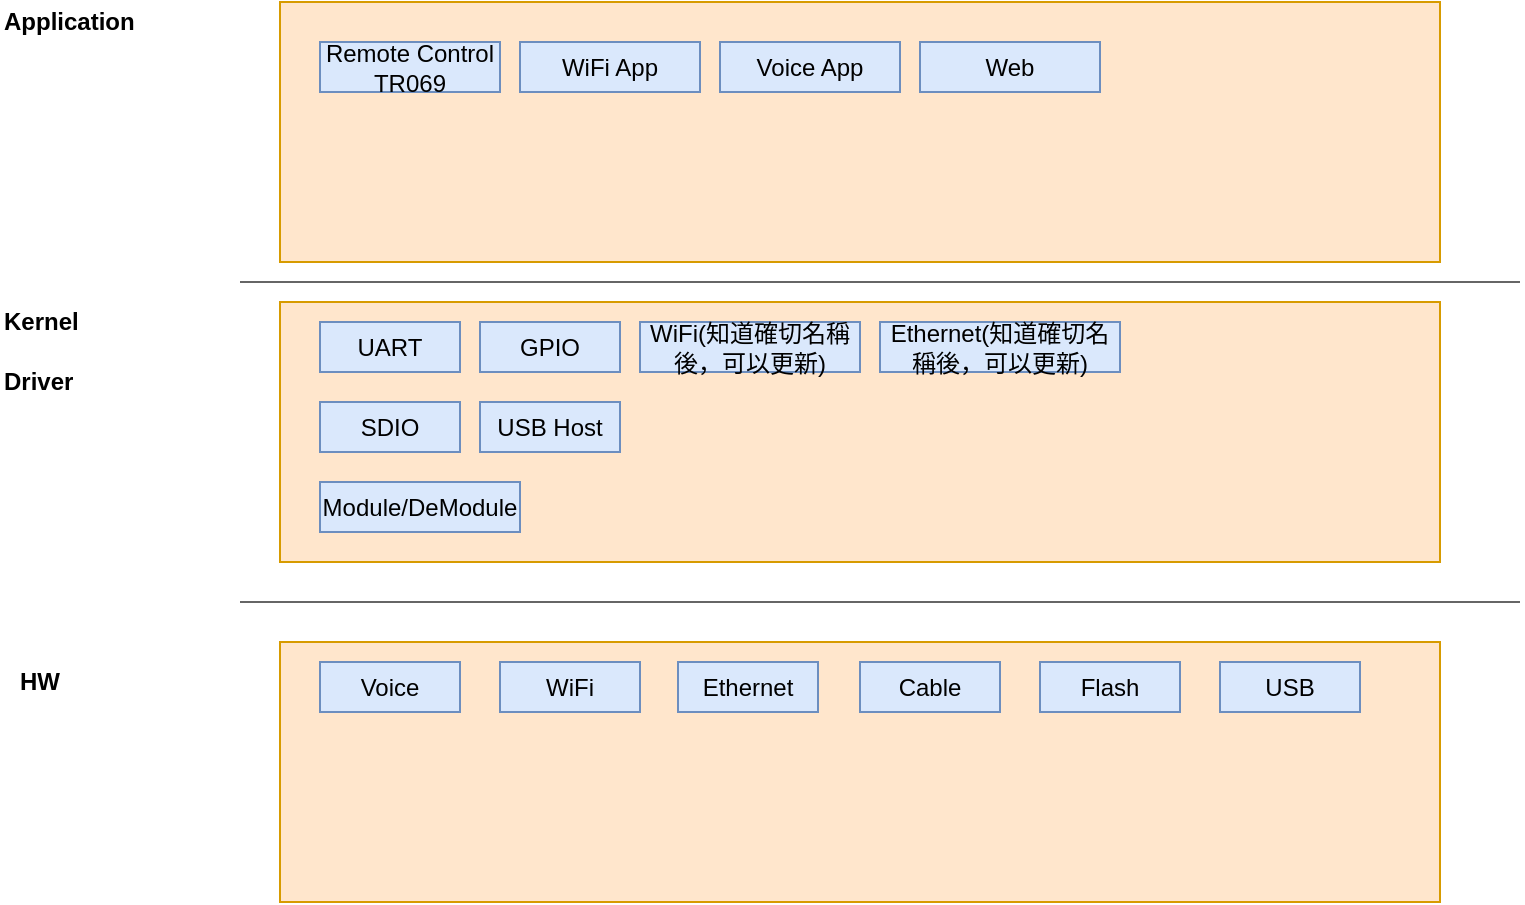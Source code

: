 <mxfile version="12.9.0" type="github" pages="5">
  <diagram id="UQheDdFjQVmvpRW-mmIJ" name="Framework">
    <mxGraphModel dx="1038" dy="1676" grid="1" gridSize="10" guides="1" tooltips="1" connect="1" arrows="1" fold="1" page="1" pageScale="1" pageWidth="827" pageHeight="1169" math="0" shadow="0">
      <root>
        <mxCell id="0" />
        <mxCell id="1" parent="0" />
        <mxCell id="VxZKb3EYhIGphUSGBAon-2" value="Driver" style="text;html=1;strokeColor=none;fillColor=none;align=left;verticalAlign=middle;whiteSpace=wrap;rounded=0;fontStyle=1" parent="1" vertex="1">
          <mxGeometry x="40" y="80" width="40" height="20" as="geometry" />
        </mxCell>
        <mxCell id="VxZKb3EYhIGphUSGBAon-4" value="" style="rounded=0;whiteSpace=wrap;html=1;fillColor=#ffe6cc;strokeColor=#d79b00;" parent="1" vertex="1">
          <mxGeometry x="180" y="50" width="580" height="130" as="geometry" />
        </mxCell>
        <mxCell id="VxZKb3EYhIGphUSGBAon-6" value="" style="endArrow=none;html=1;fillColor=#f5f5f5;strokeColor=#666666;" parent="1" edge="1">
          <mxGeometry width="50" height="50" relative="1" as="geometry">
            <mxPoint x="160" y="40" as="sourcePoint" />
            <mxPoint x="800" y="40" as="targetPoint" />
          </mxGeometry>
        </mxCell>
        <mxCell id="VxZKb3EYhIGphUSGBAon-7" value="" style="rounded=0;whiteSpace=wrap;html=1;fillColor=#ffe6cc;strokeColor=#d79b00;" parent="1" vertex="1">
          <mxGeometry x="180" y="-100" width="580" height="130" as="geometry" />
        </mxCell>
        <mxCell id="VxZKb3EYhIGphUSGBAon-9" value="Kernel" style="text;html=1;strokeColor=none;fillColor=none;align=left;verticalAlign=middle;whiteSpace=wrap;rounded=0;fontStyle=1" parent="1" vertex="1">
          <mxGeometry x="40" y="50" width="40" height="20" as="geometry" />
        </mxCell>
        <mxCell id="VxZKb3EYhIGphUSGBAon-12" value="Application" style="text;html=1;strokeColor=none;fillColor=none;align=left;verticalAlign=middle;whiteSpace=wrap;rounded=0;fontStyle=1" parent="1" vertex="1">
          <mxGeometry x="40" y="-100" width="90" height="20" as="geometry" />
        </mxCell>
        <mxCell id="VxZKb3EYhIGphUSGBAon-20" value="" style="endArrow=none;html=1;fillColor=#f5f5f5;strokeColor=#666666;" parent="1" edge="1">
          <mxGeometry width="50" height="50" relative="1" as="geometry">
            <mxPoint x="160" y="200" as="sourcePoint" />
            <mxPoint x="800" y="200" as="targetPoint" />
          </mxGeometry>
        </mxCell>
        <mxCell id="VxZKb3EYhIGphUSGBAon-22" value="Remote Control&lt;br&gt;TR069" style="rounded=0;whiteSpace=wrap;html=1;fillColor=#dae8fc;strokeColor=#6c8ebf;" parent="1" vertex="1">
          <mxGeometry x="200" y="-80" width="90" height="25" as="geometry" />
        </mxCell>
        <mxCell id="VxZKb3EYhIGphUSGBAon-23" value="WiFi App" style="rounded=0;whiteSpace=wrap;html=1;fillColor=#dae8fc;strokeColor=#6c8ebf;" parent="1" vertex="1">
          <mxGeometry x="300" y="-80" width="90" height="25" as="geometry" />
        </mxCell>
        <mxCell id="VxZKb3EYhIGphUSGBAon-24" value="Voice App" style="rounded=0;whiteSpace=wrap;html=1;fillColor=#dae8fc;strokeColor=#6c8ebf;" parent="1" vertex="1">
          <mxGeometry x="400" y="-80" width="90" height="25" as="geometry" />
        </mxCell>
        <mxCell id="VxZKb3EYhIGphUSGBAon-26" value="HW" style="text;html=1;strokeColor=none;fillColor=none;align=center;verticalAlign=middle;whiteSpace=wrap;rounded=0;fontStyle=1" parent="1" vertex="1">
          <mxGeometry x="40" y="230" width="40" height="20" as="geometry" />
        </mxCell>
        <mxCell id="VxZKb3EYhIGphUSGBAon-27" value="" style="rounded=0;whiteSpace=wrap;html=1;fillColor=#ffe6cc;strokeColor=#d79b00;" parent="1" vertex="1">
          <mxGeometry x="180" y="220" width="580" height="130" as="geometry" />
        </mxCell>
        <mxCell id="VxZKb3EYhIGphUSGBAon-15" value="Voice" style="rounded=0;whiteSpace=wrap;html=1;fillColor=#dae8fc;strokeColor=#6c8ebf;" parent="1" vertex="1">
          <mxGeometry x="200" y="230" width="70" height="25" as="geometry" />
        </mxCell>
        <mxCell id="VxZKb3EYhIGphUSGBAon-16" value="WiFi" style="rounded=0;whiteSpace=wrap;html=1;fillColor=#dae8fc;strokeColor=#6c8ebf;" parent="1" vertex="1">
          <mxGeometry x="290" y="230" width="70" height="25" as="geometry" />
        </mxCell>
        <mxCell id="VxZKb3EYhIGphUSGBAon-17" value="Ethernet" style="rounded=0;whiteSpace=wrap;html=1;fillColor=#dae8fc;strokeColor=#6c8ebf;" parent="1" vertex="1">
          <mxGeometry x="379" y="230" width="70" height="25" as="geometry" />
        </mxCell>
        <mxCell id="VxZKb3EYhIGphUSGBAon-18" value="Cable" style="rounded=0;whiteSpace=wrap;html=1;fillColor=#dae8fc;strokeColor=#6c8ebf;" parent="1" vertex="1">
          <mxGeometry x="470" y="230" width="70" height="25" as="geometry" />
        </mxCell>
        <mxCell id="VxZKb3EYhIGphUSGBAon-21" value="Flash" style="rounded=0;whiteSpace=wrap;html=1;fillColor=#dae8fc;strokeColor=#6c8ebf;" parent="1" vertex="1">
          <mxGeometry x="560" y="230" width="70" height="25" as="geometry" />
        </mxCell>
        <mxCell id="VxZKb3EYhIGphUSGBAon-28" value="Web" style="rounded=0;whiteSpace=wrap;html=1;fillColor=#dae8fc;strokeColor=#6c8ebf;" parent="1" vertex="1">
          <mxGeometry x="500" y="-80" width="90" height="25" as="geometry" />
        </mxCell>
        <mxCell id="iJRRXA_XovErArp0UVYC-1" value="UART" style="rounded=0;whiteSpace=wrap;html=1;fillColor=#dae8fc;strokeColor=#6c8ebf;" vertex="1" parent="1">
          <mxGeometry x="200" y="60" width="70" height="25" as="geometry" />
        </mxCell>
        <mxCell id="iJRRXA_XovErArp0UVYC-2" value="GPIO" style="rounded=0;whiteSpace=wrap;html=1;fillColor=#dae8fc;strokeColor=#6c8ebf;" vertex="1" parent="1">
          <mxGeometry x="280" y="60" width="70" height="25" as="geometry" />
        </mxCell>
        <mxCell id="iJRRXA_XovErArp0UVYC-3" value="WiFi(知道確切名稱後，可以更新)" style="rounded=0;whiteSpace=wrap;html=1;fillColor=#dae8fc;strokeColor=#6c8ebf;" vertex="1" parent="1">
          <mxGeometry x="360" y="60" width="110" height="25" as="geometry" />
        </mxCell>
        <mxCell id="iJRRXA_XovErArp0UVYC-4" value="Ethernet(知道確切名稱後，可以更新)" style="rounded=0;whiteSpace=wrap;html=1;fillColor=#dae8fc;strokeColor=#6c8ebf;" vertex="1" parent="1">
          <mxGeometry x="480" y="60" width="120" height="25" as="geometry" />
        </mxCell>
        <mxCell id="iJRRXA_XovErArp0UVYC-5" value="Module/DeModule" style="rounded=0;whiteSpace=wrap;html=1;fillColor=#dae8fc;strokeColor=#6c8ebf;" vertex="1" parent="1">
          <mxGeometry x="200" y="140" width="100" height="25" as="geometry" />
        </mxCell>
        <mxCell id="iJRRXA_XovErArp0UVYC-6" value="SDIO" style="rounded=0;whiteSpace=wrap;html=1;fillColor=#dae8fc;strokeColor=#6c8ebf;" vertex="1" parent="1">
          <mxGeometry x="200" y="100" width="70" height="25" as="geometry" />
        </mxCell>
        <mxCell id="n_ml9-bI1uiPqkIEKY3G-2" value="USB Host" style="rounded=0;whiteSpace=wrap;html=1;fillColor=#dae8fc;strokeColor=#6c8ebf;" vertex="1" parent="1">
          <mxGeometry x="280" y="100" width="70" height="25" as="geometry" />
        </mxCell>
        <mxCell id="n_ml9-bI1uiPqkIEKY3G-3" value="USB" style="rounded=0;whiteSpace=wrap;html=1;fillColor=#dae8fc;strokeColor=#6c8ebf;" vertex="1" parent="1">
          <mxGeometry x="650" y="230" width="70" height="25" as="geometry" />
        </mxCell>
      </root>
    </mxGraphModel>
  </diagram>
  <diagram id="XTYNa7rpjGCLvvxKtmk3" name="Web">
    <mxGraphModel dx="1038" dy="507" grid="1" gridSize="10" guides="1" tooltips="1" connect="1" arrows="1" fold="1" page="1" pageScale="1" pageWidth="827" pageHeight="1169" math="0" shadow="0">
      <root>
        <mxCell id="kaQwDFXsdYfjXspDSoc7-0" />
        <mxCell id="kaQwDFXsdYfjXspDSoc7-1" parent="kaQwDFXsdYfjXspDSoc7-0" />
        <mxCell id="joYu7mYxYKOx_fcbsIzj-0" value="Account" style="rounded=0;whiteSpace=wrap;html=1;align=left;" parent="kaQwDFXsdYfjXspDSoc7-1" vertex="1">
          <mxGeometry x="80" y="80" width="90" height="20" as="geometry" />
        </mxCell>
        <mxCell id="joYu7mYxYKOx_fcbsIzj-1" value="WiFi" style="rounded=0;whiteSpace=wrap;html=1;align=left;" parent="kaQwDFXsdYfjXspDSoc7-1" vertex="1">
          <mxGeometry x="80" y="200" width="90" height="20" as="geometry" />
        </mxCell>
        <mxCell id="joYu7mYxYKOx_fcbsIzj-2" value="Voice" style="rounded=0;whiteSpace=wrap;html=1;align=left;" parent="kaQwDFXsdYfjXspDSoc7-1" vertex="1">
          <mxGeometry x="80" y="360" width="90" height="20" as="geometry" />
        </mxCell>
        <mxCell id="joYu7mYxYKOx_fcbsIzj-3" value="Network" style="rounded=0;whiteSpace=wrap;html=1;align=left;" parent="kaQwDFXsdYfjXspDSoc7-1" vertex="1">
          <mxGeometry x="80" y="400" width="90" height="20" as="geometry" />
        </mxCell>
        <mxCell id="joYu7mYxYKOx_fcbsIzj-6" value="Information" style="rounded=0;whiteSpace=wrap;html=1;align=left;" parent="kaQwDFXsdYfjXspDSoc7-1" vertex="1">
          <mxGeometry x="80" y="440" width="90" height="20" as="geometry" />
        </mxCell>
        <mxCell id="joYu7mYxYKOx_fcbsIzj-7" value="1. 修改使用者帳號，密碼" style="rounded=0;whiteSpace=wrap;html=1;align=left;" parent="kaQwDFXsdYfjXspDSoc7-1" vertex="1">
          <mxGeometry x="240" y="80" width="160" height="20" as="geometry" />
        </mxCell>
        <mxCell id="joYu7mYxYKOx_fcbsIzj-8" value="1. 2.4G, 5G設定&lt;br&gt;2. 認證(authehtication)與加密方式(Encryption)" style="rounded=0;whiteSpace=wrap;html=1;align=left;" parent="kaQwDFXsdYfjXspDSoc7-1" vertex="1">
          <mxGeometry x="240" y="200" width="160" height="60" as="geometry" />
        </mxCell>
      </root>
    </mxGraphModel>
  </diagram>
  <diagram id="4Ggd6OlQRyWMeFNF29o2" name="VOIP framework">
    <mxGraphModel dx="1038" dy="507" grid="1" gridSize="10" guides="1" tooltips="1" connect="1" arrows="1" fold="1" page="1" pageScale="1" pageWidth="827" pageHeight="1169" math="0" shadow="0">
      <root>
        <mxCell id="ZThPEpqmppMqkj8XdKDA-0" />
        <mxCell id="ZThPEpqmppMqkj8XdKDA-1" parent="ZThPEpqmppMqkj8XdKDA-0" />
        <mxCell id="FeCbaE3K-6zWN5tEQn1_-3" value="SIP Proxy Router" style="shape=mxgraph.cisco.servers.sip_proxy_server;html=1;pointerEvents=1;dashed=0;fillColor=#036897;strokeColor=#ffffff;strokeWidth=2;verticalLabelPosition=bottom;verticalAlign=top;align=center;outlineConnect=0;" vertex="1" parent="ZThPEpqmppMqkj8XdKDA-1">
          <mxGeometry x="330" y="670" width="45" height="70" as="geometry" />
        </mxCell>
        <mxCell id="FeCbaE3K-6zWN5tEQn1_-4" value="Voice Serivices" style="shape=mxgraph.cisco.servers.voice_commserver;html=1;pointerEvents=1;dashed=0;fillColor=#036897;strokeColor=#ffffff;strokeWidth=2;verticalLabelPosition=bottom;verticalAlign=top;align=center;outlineConnect=0;" vertex="1" parent="ZThPEpqmppMqkj8XdKDA-1">
          <mxGeometry x="450" y="450" width="54" height="56" as="geometry" />
        </mxCell>
        <mxCell id="FeCbaE3K-6zWN5tEQn1_-5" value="Cable Modem" style="shape=mxgraph.cisco.modems_and_phones.cable_modem;html=1;pointerEvents=1;dashed=0;fillColor=#036897;strokeColor=#ffffff;strokeWidth=2;verticalLabelPosition=bottom;verticalAlign=top;align=center;outlineConnect=0;" vertex="1" parent="ZThPEpqmppMqkj8XdKDA-1">
          <mxGeometry x="234" y="790" width="74" height="35" as="geometry" />
        </mxCell>
        <mxCell id="FeCbaE3K-6zWN5tEQn1_-6" value="SIP Proxy Router" style="shape=mxgraph.cisco.servers.sip_proxy_server;html=1;pointerEvents=1;dashed=0;fillColor=#036897;strokeColor=#ffffff;strokeWidth=2;verticalLabelPosition=bottom;verticalAlign=top;align=center;outlineConnect=0;" vertex="1" parent="ZThPEpqmppMqkj8XdKDA-1">
          <mxGeometry x="560" y="680" width="45" height="70" as="geometry" />
        </mxCell>
        <mxCell id="FeCbaE3K-6zWN5tEQn1_-7" value="Cable Modem" style="shape=mxgraph.cisco.modems_and_phones.cable_modem;html=1;pointerEvents=1;dashed=0;fillColor=#036897;strokeColor=#ffffff;strokeWidth=2;verticalLabelPosition=bottom;verticalAlign=top;align=center;outlineConnect=0;" vertex="1" parent="ZThPEpqmppMqkj8XdKDA-1">
          <mxGeometry x="660" y="800" width="74" height="35" as="geometry" />
        </mxCell>
        <mxCell id="FeCbaE3K-6zWN5tEQn1_-8" value="" style="shape=mxgraph.cisco.people.standing_man;html=1;pointerEvents=1;dashed=0;fillColor=#036897;strokeColor=#ffffff;strokeWidth=2;verticalLabelPosition=bottom;verticalAlign=top;align=center;outlineConnect=0;" vertex="1" parent="ZThPEpqmppMqkj8XdKDA-1">
          <mxGeometry x="260" y="930" width="22" height="62" as="geometry" />
        </mxCell>
        <mxCell id="FeCbaE3K-6zWN5tEQn1_-9" value="" style="shape=mxgraph.cisco.people.standing_woman;html=1;pointerEvents=1;dashed=0;fillColor=#036897;strokeColor=#ffffff;strokeWidth=2;verticalLabelPosition=bottom;verticalAlign=top;align=center;outlineConnect=0;" vertex="1" parent="ZThPEpqmppMqkj8XdKDA-1">
          <mxGeometry x="860" y="790" width="22" height="62" as="geometry" />
        </mxCell>
        <mxCell id="FeCbaE3K-6zWN5tEQn1_-10" value="" style="shape=mxgraph.cisco.storage.cloud;html=1;pointerEvents=1;dashed=0;fillColor=#036897;strokeColor=#ffffff;strokeWidth=2;verticalLabelPosition=bottom;verticalAlign=top;align=center;outlineConnect=0;" vertex="1" parent="ZThPEpqmppMqkj8XdKDA-1">
          <mxGeometry x="384" y="550" width="186" height="106" as="geometry" />
        </mxCell>
        <mxCell id="FeCbaE3K-6zWN5tEQn1_-14" value="" style="edgeStyle=elbowEdgeStyle;elbow=vertical;endArrow=classic;html=1;fillColor=#ffe6cc;strokeColor=#d79b00;" edge="1" parent="ZThPEpqmppMqkj8XdKDA-1">
          <mxGeometry width="50" height="50" relative="1" as="geometry">
            <mxPoint x="270" y="880" as="sourcePoint" />
            <mxPoint x="460" y="530" as="targetPoint" />
          </mxGeometry>
        </mxCell>
        <mxCell id="FeCbaE3K-6zWN5tEQn1_-16" value="" style="edgeStyle=elbowEdgeStyle;elbow=horizontal;endArrow=classic;html=1;fillColor=#d5e8d4;strokeColor=#82b366;" edge="1" parent="ZThPEpqmppMqkj8XdKDA-1">
          <mxGeometry width="50" height="50" relative="1" as="geometry">
            <mxPoint x="490" y="540" as="sourcePoint" />
            <mxPoint x="760" y="820" as="targetPoint" />
            <Array as="points">
              <mxPoint x="590" y="750" />
            </Array>
          </mxGeometry>
        </mxCell>
        <mxCell id="FeCbaE3K-6zWN5tEQn1_-18" value="" style="shape=mxgraph.cisco.misc.octel;html=1;pointerEvents=1;dashed=0;fillColor=#036897;strokeColor=#ffffff;strokeWidth=2;verticalLabelPosition=bottom;verticalAlign=top;align=center;outlineConnect=0;" vertex="1" parent="ZThPEpqmppMqkj8XdKDA-1">
          <mxGeometry x="780" y="802" width="40" height="33" as="geometry" />
        </mxCell>
        <mxCell id="FeCbaE3K-6zWN5tEQn1_-19" value="" style="shape=mxgraph.cisco.misc.octel;html=1;pointerEvents=1;dashed=0;fillColor=#036897;strokeColor=#ffffff;strokeWidth=2;verticalLabelPosition=bottom;verticalAlign=top;align=center;outlineConnect=0;" vertex="1" parent="ZThPEpqmppMqkj8XdKDA-1">
          <mxGeometry x="251" y="880" width="40" height="33" as="geometry" />
        </mxCell>
      </root>
    </mxGraphModel>
  </diagram>
  <diagram id="KA7JSQxPYtyfImARU4g8" name="WiFi">
    <mxGraphModel dx="971" dy="507" grid="1" gridSize="10" guides="1" tooltips="1" connect="1" arrows="1" fold="1" page="1" pageScale="1" pageWidth="827" pageHeight="1169" math="0" shadow="0">
      <root>
        <mxCell id="n07XWbQnjY6E23D5yPqP-0" />
        <mxCell id="n07XWbQnjY6E23D5yPqP-1" parent="n07XWbQnjY6E23D5yPqP-0" />
        <mxCell id="Aen_zQsZCKShlwSZs_TT-3" style="edgeStyle=orthogonalEdgeStyle;rounded=0;orthogonalLoop=1;jettySize=auto;html=1;exitX=1;exitY=0.45;exitDx=0;exitDy=0;exitPerimeter=0;entryX=0.5;entryY=0;entryDx=0;entryDy=0;entryPerimeter=0;" edge="1" parent="n07XWbQnjY6E23D5yPqP-1" source="YMumrQRO7AosfMxtKtFv-1" target="Aen_zQsZCKShlwSZs_TT-2">
          <mxGeometry relative="1" as="geometry" />
        </mxCell>
        <mxCell id="YMumrQRO7AosfMxtKtFv-1" value="" style="shape=mxgraph.cisco.modems_and_phones.cable_modem;html=1;pointerEvents=1;dashed=0;fillColor=#036897;strokeColor=#ffffff;strokeWidth=2;verticalLabelPosition=bottom;verticalAlign=top;align=center;outlineConnect=0;" vertex="1" parent="n07XWbQnjY6E23D5yPqP-1">
          <mxGeometry x="418.35" y="380" width="74" height="35" as="geometry" />
        </mxCell>
        <mxCell id="YMumrQRO7AosfMxtKtFv-2" value="" style="shape=mxgraph.cisco.people.androgenous_person;html=1;pointerEvents=1;dashed=0;fillColor=#036897;strokeColor=#ffffff;strokeWidth=2;verticalLabelPosition=bottom;verticalAlign=top;align=center;outlineConnect=0;" vertex="1" parent="n07XWbQnjY6E23D5yPqP-1">
          <mxGeometry x="540" y="100" width="69" height="82" as="geometry" />
        </mxCell>
        <mxCell id="YMumrQRO7AosfMxtKtFv-3" value="" style="shape=mxgraph.cisco.people.mac_woman;html=1;pointerEvents=1;dashed=0;fillColor=#036897;strokeColor=#ffffff;strokeWidth=2;verticalLabelPosition=bottom;verticalAlign=top;align=center;outlineConnect=0;" vertex="1" parent="n07XWbQnjY6E23D5yPqP-1">
          <mxGeometry x="421.85" y="180" width="67" height="107" as="geometry" />
        </mxCell>
        <mxCell id="YMumrQRO7AosfMxtKtFv-6" value="" style="html=1;verticalLabelPosition=bottom;align=center;labelBackgroundColor=#ffffff;verticalAlign=top;strokeWidth=2;strokeColor=#0080F0;shadow=0;dashed=0;shape=mxgraph.ios7.icons.wifi;pointerEvents=1" vertex="1" parent="n07XWbQnjY6E23D5yPqP-1">
          <mxGeometry x="440.5" y="330" width="29.7" height="21" as="geometry" />
        </mxCell>
        <mxCell id="YMumrQRO7AosfMxtKtFv-7" value="2.4G" style="text;html=1;strokeColor=none;fillColor=none;align=center;verticalAlign=middle;whiteSpace=wrap;rounded=0;" vertex="1" parent="n07XWbQnjY6E23D5yPqP-1">
          <mxGeometry x="400.5" y="351" width="40" height="20" as="geometry" />
        </mxCell>
        <mxCell id="YMumrQRO7AosfMxtKtFv-8" value="5G" style="text;html=1;strokeColor=none;fillColor=none;align=center;verticalAlign=middle;whiteSpace=wrap;rounded=0;" vertex="1" parent="n07XWbQnjY6E23D5yPqP-1">
          <mxGeometry x="470.2" y="351" width="40" height="20" as="geometry" />
        </mxCell>
        <mxCell id="YMumrQRO7AosfMxtKtFv-9" value="" style="points=[];aspect=fixed;html=1;align=center;shadow=0;dashed=0;image;image=img/lib/allied_telesis/computer_and_terminals/Smartphone.svg;" vertex="1" parent="n07XWbQnjY6E23D5yPqP-1">
          <mxGeometry x="360" y="110" width="19.8" height="43.2" as="geometry" />
        </mxCell>
        <mxCell id="YMumrQRO7AosfMxtKtFv-10" value="" style="shape=mxgraph.signs.people.man_1;html=1;fillColor=#000000;strokeColor=none;verticalLabelPosition=bottom;verticalAlign=top;align=center;" vertex="1" parent="n07XWbQnjY6E23D5yPqP-1">
          <mxGeometry x="310" y="120" width="37" height="98" as="geometry" />
        </mxCell>
        <mxCell id="YMumrQRO7AosfMxtKtFv-12" value="&lt;h1&gt;1. Open System&lt;/h1&gt;&lt;p&gt;Detail information.&lt;/p&gt;" style="text;html=1;strokeColor=none;fillColor=none;spacing=5;spacingTop=-20;whiteSpace=wrap;overflow=hidden;rounded=0;" vertex="1" parent="n07XWbQnjY6E23D5yPqP-1">
          <mxGeometry x="40" y="520" width="190" height="120" as="geometry" />
        </mxCell>
        <mxCell id="YMumrQRO7AosfMxtKtFv-13" value="&lt;h1&gt;2. WEP&lt;/h1&gt;&lt;p&gt;Wired Equivalent Privacy&lt;/p&gt;" style="text;html=1;strokeColor=none;fillColor=none;spacing=5;spacingTop=-20;whiteSpace=wrap;overflow=hidden;rounded=0;" vertex="1" parent="n07XWbQnjY6E23D5yPqP-1">
          <mxGeometry x="280.2" y="520" width="190" height="120" as="geometry" />
        </mxCell>
        <mxCell id="YMumrQRO7AosfMxtKtFv-14" value="&lt;h1&gt;3. WPA/WPA2&lt;/h1&gt;&lt;p&gt;Wi-Fi Protected Access&lt;/p&gt;&lt;p&gt;Wi-Fi Protected Access Advanced&lt;/p&gt;&lt;p&gt;搭配Radius Server&lt;/p&gt;" style="text;html=1;strokeColor=none;fillColor=none;spacing=5;spacingTop=-20;whiteSpace=wrap;overflow=hidden;rounded=0;" vertex="1" parent="n07XWbQnjY6E23D5yPqP-1">
          <mxGeometry x="479.5" y="520" width="230.5" height="120" as="geometry" />
        </mxCell>
        <mxCell id="YMumrQRO7AosfMxtKtFv-15" value="&lt;h1&gt;4. WPA-PSK/WPA2-PSK&lt;/h1&gt;&lt;p&gt;TKIP:&amp;nbsp;Temporal Key Integrity Protocol（臨時密鑰完整性協議），這是一種舊的加密標準&lt;/p&gt;&lt;p&gt;AES:&amp;nbsp;Advanced Encryption Standard（高級加密標準），安全性比 TKIP 好&lt;/p&gt;" style="text;html=1;strokeColor=none;fillColor=none;spacing=5;spacingTop=-20;whiteSpace=wrap;overflow=hidden;rounded=0;" vertex="1" parent="n07XWbQnjY6E23D5yPqP-1">
          <mxGeometry x="760" y="520" width="350" height="120" as="geometry" />
        </mxCell>
        <mxCell id="Aen_zQsZCKShlwSZs_TT-2" value="Radius Server" style="shape=mxgraph.cisco.servers.fileserver;html=1;pointerEvents=1;dashed=0;fillColor=#036897;strokeColor=#ffffff;strokeWidth=2;verticalLabelPosition=bottom;verticalAlign=top;align=center;outlineConnect=0;" vertex="1" parent="n07XWbQnjY6E23D5yPqP-1">
          <mxGeometry x="740" y="309" width="43" height="62" as="geometry" />
        </mxCell>
      </root>
    </mxGraphModel>
  </diagram>
  <diagram id="JjT-QSa9bflAFTEv5hrX" name="Remote Control - TR069">
    <mxGraphModel dx="1038" dy="507" grid="1" gridSize="10" guides="1" tooltips="1" connect="1" arrows="1" fold="1" page="1" pageScale="1" pageWidth="827" pageHeight="1169" math="0" shadow="0">
      <root>
        <mxCell id="IHp6bzXTlgJsPkN50lw8-0" />
        <mxCell id="IHp6bzXTlgJsPkN50lw8-1" parent="IHp6bzXTlgJsPkN50lw8-0" />
        <mxCell id="7LDWWYOLTOWWrJssqpFO-0" value="Cable Mode&lt;br&gt;in Area A" style="shape=mxgraph.cisco.modems_and_phones.cable_modem;html=1;pointerEvents=1;dashed=0;fillColor=#036897;strokeColor=#ffffff;strokeWidth=2;verticalLabelPosition=bottom;verticalAlign=top;align=center;outlineConnect=0;" vertex="1" parent="IHp6bzXTlgJsPkN50lw8-1">
          <mxGeometry x="200" y="300" width="74" height="35" as="geometry" />
        </mxCell>
        <mxCell id="7LDWWYOLTOWWrJssqpFO-1" value="" style="shape=mxgraph.cisco.storage.cloud;html=1;pointerEvents=1;dashed=0;fillColor=#036897;strokeColor=#ffffff;strokeWidth=2;verticalLabelPosition=bottom;verticalAlign=top;align=center;outlineConnect=0;" vertex="1" parent="IHp6bzXTlgJsPkN50lw8-1">
          <mxGeometry x="310" y="160" width="186" height="106" as="geometry" />
        </mxCell>
        <mxCell id="7LDWWYOLTOWWrJssqpFO-2" value="TR069 Server" style="shape=mxgraph.cisco.servers.communications_server;html=1;pointerEvents=1;dashed=0;fillColor=#036897;strokeColor=#ffffff;strokeWidth=2;verticalLabelPosition=bottom;verticalAlign=top;align=center;outlineConnect=0;" vertex="1" parent="IHp6bzXTlgJsPkN50lw8-1">
          <mxGeometry x="376" y="40" width="54" height="56" as="geometry" />
        </mxCell>
        <mxCell id="7LDWWYOLTOWWrJssqpFO-13" style="edgeStyle=orthogonalEdgeStyle;rounded=0;orthogonalLoop=1;jettySize=auto;html=1;" edge="1" parent="IHp6bzXTlgJsPkN50lw8-1" source="7LDWWYOLTOWWrJssqpFO-3">
          <mxGeometry relative="1" as="geometry">
            <mxPoint x="360" y="80" as="targetPoint" />
          </mxGeometry>
        </mxCell>
        <mxCell id="7LDWWYOLTOWWrJssqpFO-3" value="" style="shape=mxgraph.cisco.people.androgenous_person;html=1;pointerEvents=1;dashed=0;fillColor=#036897;strokeColor=#ffffff;strokeWidth=2;verticalLabelPosition=bottom;verticalAlign=top;align=center;outlineConnect=0;" vertex="1" parent="IHp6bzXTlgJsPkN50lw8-1">
          <mxGeometry x="270" y="60" width="40" height="40" as="geometry" />
        </mxCell>
        <mxCell id="7LDWWYOLTOWWrJssqpFO-4" value="" style="shape=mxgraph.cisco.modems_and_phones.cable_modem;html=1;pointerEvents=1;dashed=0;fillColor=#036897;strokeColor=#ffffff;strokeWidth=2;verticalLabelPosition=bottom;verticalAlign=top;align=center;outlineConnect=0;" vertex="1" parent="IHp6bzXTlgJsPkN50lw8-1">
          <mxGeometry x="380" y="335" width="74" height="35" as="geometry" />
        </mxCell>
        <mxCell id="7LDWWYOLTOWWrJssqpFO-5" value="" style="shape=mxgraph.cisco.modems_and_phones.cable_modem;html=1;pointerEvents=1;dashed=0;fillColor=#036897;strokeColor=#ffffff;strokeWidth=2;verticalLabelPosition=bottom;verticalAlign=top;align=center;outlineConnect=0;" vertex="1" parent="IHp6bzXTlgJsPkN50lw8-1">
          <mxGeometry x="560" y="300" width="74" height="35" as="geometry" />
        </mxCell>
        <mxCell id="7LDWWYOLTOWWrJssqpFO-6" value="" style="shape=mxgraph.cisco.people.standing_man;html=1;pointerEvents=1;dashed=0;fillColor=#036897;strokeColor=#ffffff;strokeWidth=2;verticalLabelPosition=bottom;verticalAlign=top;align=center;outlineConnect=0;" vertex="1" parent="IHp6bzXTlgJsPkN50lw8-1">
          <mxGeometry x="200" y="390" width="22" height="62" as="geometry" />
        </mxCell>
        <mxCell id="7LDWWYOLTOWWrJssqpFO-7" value="" style="shape=mxgraph.cisco.people.standing_woman;html=1;pointerEvents=1;dashed=0;fillColor=#036897;strokeColor=#ffffff;strokeWidth=2;verticalLabelPosition=bottom;verticalAlign=top;align=center;outlineConnect=0;" vertex="1" parent="IHp6bzXTlgJsPkN50lw8-1">
          <mxGeometry x="414" y="410" width="22" height="62" as="geometry" />
        </mxCell>
        <mxCell id="7LDWWYOLTOWWrJssqpFO-10" value="" style="shape=mxgraph.cisco.people.pc_man;html=1;pointerEvents=1;dashed=0;fillColor=#036897;strokeColor=#ffffff;strokeWidth=2;verticalLabelPosition=bottom;verticalAlign=top;align=center;outlineConnect=0;" vertex="1" parent="IHp6bzXTlgJsPkN50lw8-1">
          <mxGeometry x="584" y="360" width="50" height="65" as="geometry" />
        </mxCell>
        <mxCell id="7LDWWYOLTOWWrJssqpFO-14" value="" style="endArrow=classic;startArrow=classic;html=1;" edge="1" parent="IHp6bzXTlgJsPkN50lw8-1">
          <mxGeometry width="50" height="50" relative="1" as="geometry">
            <mxPoint x="250" y="290" as="sourcePoint" />
            <mxPoint x="360" y="120" as="targetPoint" />
          </mxGeometry>
        </mxCell>
        <mxCell id="7LDWWYOLTOWWrJssqpFO-16" value="" style="endArrow=classic;startArrow=classic;html=1;" edge="1" parent="IHp6bzXTlgJsPkN50lw8-1">
          <mxGeometry width="50" height="50" relative="1" as="geometry">
            <mxPoint x="420" y="320" as="sourcePoint" />
            <mxPoint x="400" y="120" as="targetPoint" />
          </mxGeometry>
        </mxCell>
        <mxCell id="7LDWWYOLTOWWrJssqpFO-17" value="" style="endArrow=classic;startArrow=classic;html=1;" edge="1" parent="IHp6bzXTlgJsPkN50lw8-1">
          <mxGeometry width="50" height="50" relative="1" as="geometry">
            <mxPoint x="600" y="280" as="sourcePoint" />
            <mxPoint x="450" y="120" as="targetPoint" />
          </mxGeometry>
        </mxCell>
      </root>
    </mxGraphModel>
  </diagram>
</mxfile>
